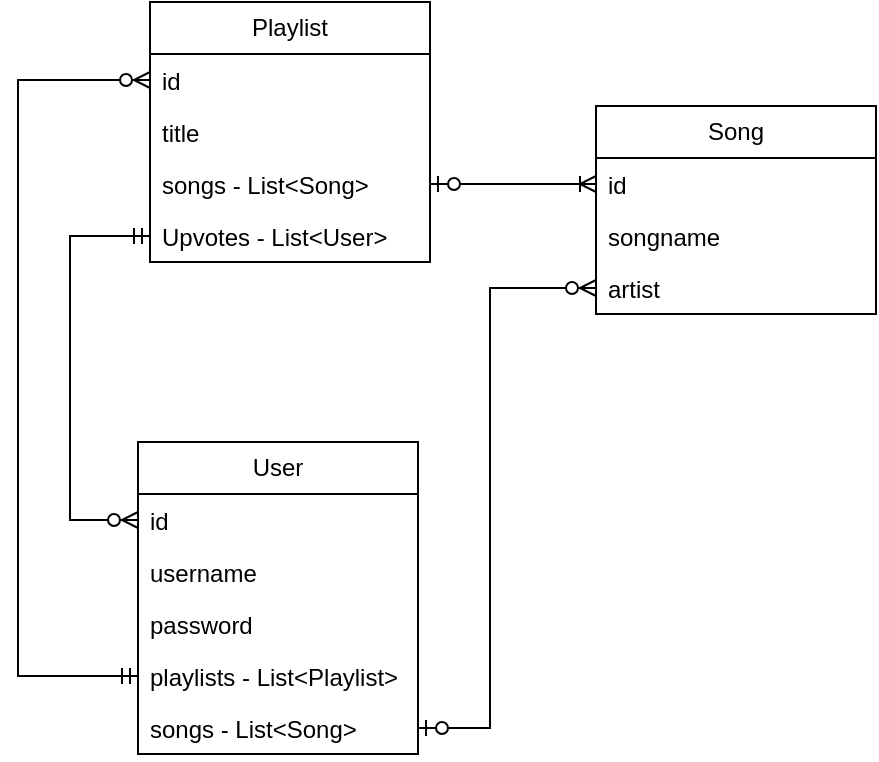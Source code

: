 <mxfile version="21.0.6" type="device"><diagram name="Pagina-1" id="fNTDxaonZGjPWfMIi5u_"><mxGraphModel dx="1434" dy="796" grid="0" gridSize="10" guides="1" tooltips="1" connect="1" arrows="1" fold="1" page="1" pageScale="1" pageWidth="827" pageHeight="1169" math="0" shadow="0"><root><mxCell id="0"/><mxCell id="1" parent="0"/><mxCell id="sriTT8IEoVT-VWQqrPJx-3" value="User" style="swimlane;fontStyle=0;childLayout=stackLayout;horizontal=1;startSize=26;fillColor=none;horizontalStack=0;resizeParent=1;resizeParentMax=0;resizeLast=0;collapsible=1;marginBottom=0;whiteSpace=wrap;html=1;" vertex="1" parent="1"><mxGeometry x="274" y="310" width="140" height="156" as="geometry"/></mxCell><mxCell id="sriTT8IEoVT-VWQqrPJx-4" value="id" style="text;strokeColor=none;fillColor=none;align=left;verticalAlign=top;spacingLeft=4;spacingRight=4;overflow=hidden;rotatable=0;points=[[0,0.5],[1,0.5]];portConstraint=eastwest;whiteSpace=wrap;html=1;" vertex="1" parent="sriTT8IEoVT-VWQqrPJx-3"><mxGeometry y="26" width="140" height="26" as="geometry"/></mxCell><mxCell id="sriTT8IEoVT-VWQqrPJx-5" value="username" style="text;strokeColor=none;fillColor=none;align=left;verticalAlign=top;spacingLeft=4;spacingRight=4;overflow=hidden;rotatable=0;points=[[0,0.5],[1,0.5]];portConstraint=eastwest;whiteSpace=wrap;html=1;" vertex="1" parent="sriTT8IEoVT-VWQqrPJx-3"><mxGeometry y="52" width="140" height="26" as="geometry"/></mxCell><mxCell id="sriTT8IEoVT-VWQqrPJx-7" value="password" style="text;strokeColor=none;fillColor=none;align=left;verticalAlign=top;spacingLeft=4;spacingRight=4;overflow=hidden;rotatable=0;points=[[0,0.5],[1,0.5]];portConstraint=eastwest;whiteSpace=wrap;html=1;" vertex="1" parent="sriTT8IEoVT-VWQqrPJx-3"><mxGeometry y="78" width="140" height="26" as="geometry"/></mxCell><mxCell id="sriTT8IEoVT-VWQqrPJx-12" value="playlists - List&amp;lt;Playlist&amp;gt;" style="text;strokeColor=none;fillColor=none;align=left;verticalAlign=top;spacingLeft=4;spacingRight=4;overflow=hidden;rotatable=0;points=[[0,0.5],[1,0.5]];portConstraint=eastwest;whiteSpace=wrap;html=1;" vertex="1" parent="sriTT8IEoVT-VWQqrPJx-3"><mxGeometry y="104" width="140" height="26" as="geometry"/></mxCell><mxCell id="sriTT8IEoVT-VWQqrPJx-23" value="songs - List&amp;lt;Song&amp;gt;" style="text;strokeColor=none;fillColor=none;align=left;verticalAlign=top;spacingLeft=4;spacingRight=4;overflow=hidden;rotatable=0;points=[[0,0.5],[1,0.5]];portConstraint=eastwest;whiteSpace=wrap;html=1;" vertex="1" parent="sriTT8IEoVT-VWQqrPJx-3"><mxGeometry y="130" width="140" height="26" as="geometry"/></mxCell><mxCell id="sriTT8IEoVT-VWQqrPJx-8" value="Playlist" style="swimlane;fontStyle=0;childLayout=stackLayout;horizontal=1;startSize=26;fillColor=none;horizontalStack=0;resizeParent=1;resizeParentMax=0;resizeLast=0;collapsible=1;marginBottom=0;whiteSpace=wrap;html=1;" vertex="1" parent="1"><mxGeometry x="280" y="90" width="140" height="130" as="geometry"/></mxCell><mxCell id="sriTT8IEoVT-VWQqrPJx-13" value="id" style="text;strokeColor=none;fillColor=none;align=left;verticalAlign=top;spacingLeft=4;spacingRight=4;overflow=hidden;rotatable=0;points=[[0,0.5],[1,0.5]];portConstraint=eastwest;whiteSpace=wrap;html=1;" vertex="1" parent="sriTT8IEoVT-VWQqrPJx-8"><mxGeometry y="26" width="140" height="26" as="geometry"/></mxCell><mxCell id="sriTT8IEoVT-VWQqrPJx-9" value="title" style="text;strokeColor=none;fillColor=none;align=left;verticalAlign=top;spacingLeft=4;spacingRight=4;overflow=hidden;rotatable=0;points=[[0,0.5],[1,0.5]];portConstraint=eastwest;whiteSpace=wrap;html=1;" vertex="1" parent="sriTT8IEoVT-VWQqrPJx-8"><mxGeometry y="52" width="140" height="26" as="geometry"/></mxCell><mxCell id="sriTT8IEoVT-VWQqrPJx-10" value="songs - List&amp;lt;Song&amp;gt;" style="text;strokeColor=none;fillColor=none;align=left;verticalAlign=top;spacingLeft=4;spacingRight=4;overflow=hidden;rotatable=0;points=[[0,0.5],[1,0.5]];portConstraint=eastwest;whiteSpace=wrap;html=1;" vertex="1" parent="sriTT8IEoVT-VWQqrPJx-8"><mxGeometry y="78" width="140" height="26" as="geometry"/></mxCell><mxCell id="sriTT8IEoVT-VWQqrPJx-11" value="Upvotes - List&amp;lt;User&amp;gt;" style="text;strokeColor=none;fillColor=none;align=left;verticalAlign=top;spacingLeft=4;spacingRight=4;overflow=hidden;rotatable=0;points=[[0,0.5],[1,0.5]];portConstraint=eastwest;whiteSpace=wrap;html=1;" vertex="1" parent="sriTT8IEoVT-VWQqrPJx-8"><mxGeometry y="104" width="140" height="26" as="geometry"/></mxCell><mxCell id="sriTT8IEoVT-VWQqrPJx-14" value="" style="edgeStyle=orthogonalEdgeStyle;fontSize=12;html=1;endArrow=ERzeroToMany;startArrow=ERmandOne;rounded=0;entryX=0;entryY=0.5;entryDx=0;entryDy=0;exitX=0;exitY=0.5;exitDx=0;exitDy=0;" edge="1" parent="1" source="sriTT8IEoVT-VWQqrPJx-12" target="sriTT8IEoVT-VWQqrPJx-13"><mxGeometry width="100" height="100" relative="1" as="geometry"><mxPoint x="220" y="580" as="sourcePoint"/><mxPoint x="320" y="480" as="targetPoint"/><Array as="points"><mxPoint x="214" y="427"/><mxPoint x="214" y="129"/></Array></mxGeometry></mxCell><mxCell id="sriTT8IEoVT-VWQqrPJx-15" value="" style="edgeStyle=orthogonalEdgeStyle;fontSize=12;html=1;endArrow=ERzeroToMany;startArrow=ERmandOne;rounded=0;exitX=0;exitY=0.5;exitDx=0;exitDy=0;" edge="1" parent="1" source="sriTT8IEoVT-VWQqrPJx-11" target="sriTT8IEoVT-VWQqrPJx-4"><mxGeometry width="100" height="100" relative="1" as="geometry"><mxPoint x="300" y="500" as="sourcePoint"/><mxPoint x="400" y="400" as="targetPoint"/><Array as="points"><mxPoint x="240" y="207"/><mxPoint x="240" y="349"/></Array></mxGeometry></mxCell><mxCell id="sriTT8IEoVT-VWQqrPJx-16" value="Song" style="swimlane;fontStyle=0;childLayout=stackLayout;horizontal=1;startSize=26;fillColor=none;horizontalStack=0;resizeParent=1;resizeParentMax=0;resizeLast=0;collapsible=1;marginBottom=0;whiteSpace=wrap;html=1;" vertex="1" parent="1"><mxGeometry x="503" y="142" width="140" height="104" as="geometry"/></mxCell><mxCell id="sriTT8IEoVT-VWQqrPJx-17" value="id" style="text;strokeColor=none;fillColor=none;align=left;verticalAlign=top;spacingLeft=4;spacingRight=4;overflow=hidden;rotatable=0;points=[[0,0.5],[1,0.5]];portConstraint=eastwest;whiteSpace=wrap;html=1;" vertex="1" parent="sriTT8IEoVT-VWQqrPJx-16"><mxGeometry y="26" width="140" height="26" as="geometry"/></mxCell><mxCell id="sriTT8IEoVT-VWQqrPJx-18" value="songname" style="text;strokeColor=none;fillColor=none;align=left;verticalAlign=top;spacingLeft=4;spacingRight=4;overflow=hidden;rotatable=0;points=[[0,0.5],[1,0.5]];portConstraint=eastwest;whiteSpace=wrap;html=1;" vertex="1" parent="sriTT8IEoVT-VWQqrPJx-16"><mxGeometry y="52" width="140" height="26" as="geometry"/></mxCell><mxCell id="sriTT8IEoVT-VWQqrPJx-19" value="artist" style="text;strokeColor=none;fillColor=none;align=left;verticalAlign=top;spacingLeft=4;spacingRight=4;overflow=hidden;rotatable=0;points=[[0,0.5],[1,0.5]];portConstraint=eastwest;whiteSpace=wrap;html=1;" vertex="1" parent="sriTT8IEoVT-VWQqrPJx-16"><mxGeometry y="78" width="140" height="26" as="geometry"/></mxCell><mxCell id="sriTT8IEoVT-VWQqrPJx-21" value="" style="edgeStyle=orthogonalEdgeStyle;fontSize=12;html=1;endArrow=ERoneToMany;startArrow=ERzeroToOne;rounded=0;entryX=0;entryY=0.5;entryDx=0;entryDy=0;" edge="1" parent="1" source="sriTT8IEoVT-VWQqrPJx-10" target="sriTT8IEoVT-VWQqrPJx-17"><mxGeometry width="100" height="100" relative="1" as="geometry"><mxPoint x="490" y="440" as="sourcePoint"/><mxPoint x="590" y="340" as="targetPoint"/></mxGeometry></mxCell><mxCell id="sriTT8IEoVT-VWQqrPJx-24" value="" style="edgeStyle=orthogonalEdgeStyle;fontSize=12;html=1;endArrow=ERzeroToMany;startArrow=ERzeroToOne;rounded=0;exitX=1;exitY=0.5;exitDx=0;exitDy=0;entryX=0;entryY=0.5;entryDx=0;entryDy=0;" edge="1" parent="1" source="sriTT8IEoVT-VWQqrPJx-23" target="sriTT8IEoVT-VWQqrPJx-19"><mxGeometry width="100" height="100" relative="1" as="geometry"><mxPoint x="530" y="440" as="sourcePoint"/><mxPoint x="630" y="340" as="targetPoint"/><Array as="points"><mxPoint x="450" y="453"/><mxPoint x="450" y="233"/></Array></mxGeometry></mxCell></root></mxGraphModel></diagram></mxfile>
